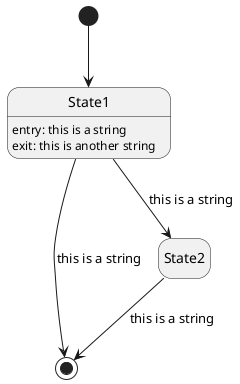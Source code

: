 ' Пример описания диаграммы. Удалить перед началом работы.

@startuml {ProjectName}-sequences-{EntityName}

hide empty description

[*] --> State1

State1 --> [*]: this is a string

State1 : entry: this is a string
State1 : exit: this is another string

State1 --> State2: this is a string

State2 --> [*]: this is a string

@enduml